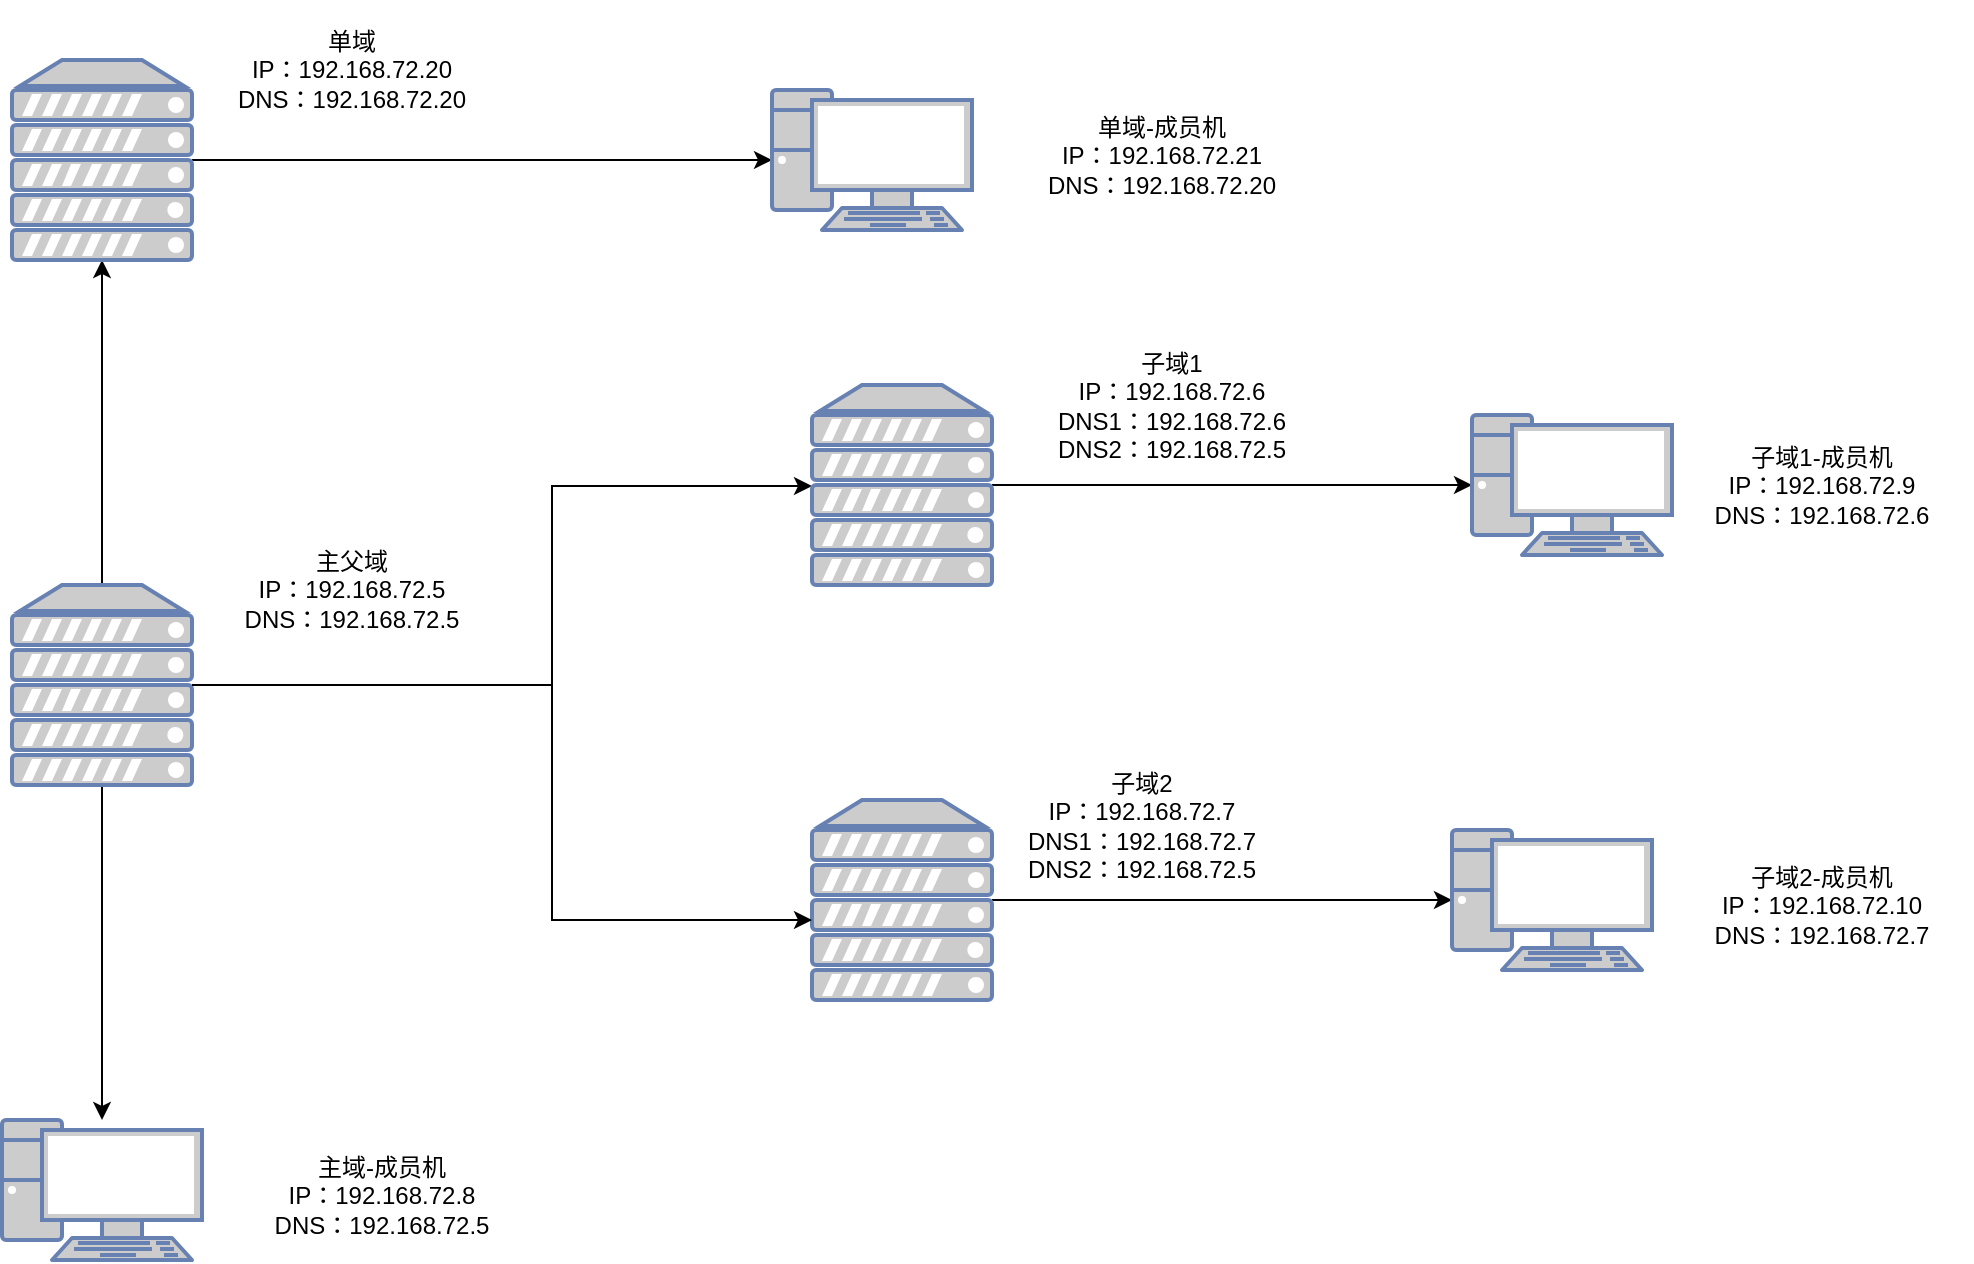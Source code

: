 <mxfile version="22.1.18" type="github">
  <diagram name="第 1 页" id="B0W3JR8AoADUTEzf3Xl4">
    <mxGraphModel dx="2074" dy="1132" grid="1" gridSize="10" guides="1" tooltips="1" connect="1" arrows="1" fold="1" page="1" pageScale="1" pageWidth="1600" pageHeight="900" math="0" shadow="0">
      <root>
        <mxCell id="0" />
        <mxCell id="1" parent="0" />
        <mxCell id="iWsHoCOtUD4oy4cMPRVb-10" style="edgeStyle=orthogonalEdgeStyle;rounded=0;orthogonalLoop=1;jettySize=auto;html=1;" edge="1" parent="1" source="iWsHoCOtUD4oy4cMPRVb-1" target="iWsHoCOtUD4oy4cMPRVb-7">
          <mxGeometry relative="1" as="geometry" />
        </mxCell>
        <mxCell id="iWsHoCOtUD4oy4cMPRVb-14" style="edgeStyle=orthogonalEdgeStyle;rounded=0;orthogonalLoop=1;jettySize=auto;html=1;" edge="1" parent="1" source="iWsHoCOtUD4oy4cMPRVb-1" target="iWsHoCOtUD4oy4cMPRVb-4">
          <mxGeometry relative="1" as="geometry" />
        </mxCell>
        <mxCell id="iWsHoCOtUD4oy4cMPRVb-38" style="edgeStyle=orthogonalEdgeStyle;rounded=0;orthogonalLoop=1;jettySize=auto;html=1;" edge="1" parent="1" source="iWsHoCOtUD4oy4cMPRVb-1" target="iWsHoCOtUD4oy4cMPRVb-2">
          <mxGeometry relative="1" as="geometry">
            <Array as="points">
              <mxPoint x="695" y="453" />
              <mxPoint x="695" y="353" />
            </Array>
          </mxGeometry>
        </mxCell>
        <mxCell id="iWsHoCOtUD4oy4cMPRVb-1" value="" style="fontColor=#0066CC;verticalAlign=top;verticalLabelPosition=bottom;labelPosition=center;align=center;html=1;outlineConnect=0;fillColor=#CCCCCC;strokeColor=#6881B3;gradientColor=none;gradientDirection=north;strokeWidth=2;shape=mxgraph.networks.server;" vertex="1" parent="1">
          <mxGeometry x="425" y="402.5" width="90" height="100" as="geometry" />
        </mxCell>
        <mxCell id="iWsHoCOtUD4oy4cMPRVb-36" style="edgeStyle=orthogonalEdgeStyle;rounded=0;orthogonalLoop=1;jettySize=auto;html=1;" edge="1" parent="1" source="iWsHoCOtUD4oy4cMPRVb-2" target="iWsHoCOtUD4oy4cMPRVb-5">
          <mxGeometry relative="1" as="geometry" />
        </mxCell>
        <mxCell id="iWsHoCOtUD4oy4cMPRVb-2" value="" style="fontColor=#0066CC;verticalAlign=top;verticalLabelPosition=bottom;labelPosition=center;align=center;html=1;outlineConnect=0;fillColor=#CCCCCC;strokeColor=#6881B3;gradientColor=none;gradientDirection=north;strokeWidth=2;shape=mxgraph.networks.server;" vertex="1" parent="1">
          <mxGeometry x="825" y="302.5" width="90" height="100" as="geometry" />
        </mxCell>
        <mxCell id="iWsHoCOtUD4oy4cMPRVb-34" style="edgeStyle=orthogonalEdgeStyle;rounded=0;orthogonalLoop=1;jettySize=auto;html=1;" edge="1" parent="1" source="iWsHoCOtUD4oy4cMPRVb-3" target="iWsHoCOtUD4oy4cMPRVb-6">
          <mxGeometry relative="1" as="geometry" />
        </mxCell>
        <mxCell id="iWsHoCOtUD4oy4cMPRVb-3" value="" style="fontColor=#0066CC;verticalAlign=top;verticalLabelPosition=bottom;labelPosition=center;align=center;html=1;outlineConnect=0;fillColor=#CCCCCC;strokeColor=#6881B3;gradientColor=none;gradientDirection=north;strokeWidth=2;shape=mxgraph.networks.server;" vertex="1" parent="1">
          <mxGeometry x="825" y="510" width="90" height="100" as="geometry" />
        </mxCell>
        <mxCell id="iWsHoCOtUD4oy4cMPRVb-31" style="edgeStyle=orthogonalEdgeStyle;rounded=0;orthogonalLoop=1;jettySize=auto;html=1;" edge="1" parent="1" source="iWsHoCOtUD4oy4cMPRVb-4" target="iWsHoCOtUD4oy4cMPRVb-8">
          <mxGeometry relative="1" as="geometry" />
        </mxCell>
        <mxCell id="iWsHoCOtUD4oy4cMPRVb-4" value="" style="fontColor=#0066CC;verticalAlign=top;verticalLabelPosition=bottom;labelPosition=center;align=center;html=1;outlineConnect=0;fillColor=#CCCCCC;strokeColor=#6881B3;gradientColor=none;gradientDirection=north;strokeWidth=2;shape=mxgraph.networks.server;" vertex="1" parent="1">
          <mxGeometry x="425" y="140" width="90" height="100" as="geometry" />
        </mxCell>
        <mxCell id="iWsHoCOtUD4oy4cMPRVb-5" value="" style="fontColor=#0066CC;verticalAlign=top;verticalLabelPosition=bottom;labelPosition=center;align=center;html=1;outlineConnect=0;fillColor=#CCCCCC;strokeColor=#6881B3;gradientColor=none;gradientDirection=north;strokeWidth=2;shape=mxgraph.networks.pc;" vertex="1" parent="1">
          <mxGeometry x="1155" y="317.5" width="100" height="70" as="geometry" />
        </mxCell>
        <mxCell id="iWsHoCOtUD4oy4cMPRVb-6" value="" style="fontColor=#0066CC;verticalAlign=top;verticalLabelPosition=bottom;labelPosition=center;align=center;html=1;outlineConnect=0;fillColor=#CCCCCC;strokeColor=#6881B3;gradientColor=none;gradientDirection=north;strokeWidth=2;shape=mxgraph.networks.pc;" vertex="1" parent="1">
          <mxGeometry x="1145" y="525" width="100" height="70" as="geometry" />
        </mxCell>
        <mxCell id="iWsHoCOtUD4oy4cMPRVb-7" value="" style="fontColor=#0066CC;verticalAlign=top;verticalLabelPosition=bottom;labelPosition=center;align=center;html=1;outlineConnect=0;fillColor=#CCCCCC;strokeColor=#6881B3;gradientColor=none;gradientDirection=north;strokeWidth=2;shape=mxgraph.networks.pc;" vertex="1" parent="1">
          <mxGeometry x="420" y="670" width="100" height="70" as="geometry" />
        </mxCell>
        <mxCell id="iWsHoCOtUD4oy4cMPRVb-8" value="" style="fontColor=#0066CC;verticalAlign=top;verticalLabelPosition=bottom;labelPosition=center;align=center;html=1;outlineConnect=0;fillColor=#CCCCCC;strokeColor=#6881B3;gradientColor=none;gradientDirection=north;strokeWidth=2;shape=mxgraph.networks.pc;" vertex="1" parent="1">
          <mxGeometry x="805" y="155" width="100" height="70" as="geometry" />
        </mxCell>
        <mxCell id="iWsHoCOtUD4oy4cMPRVb-11" style="edgeStyle=orthogonalEdgeStyle;rounded=0;orthogonalLoop=1;jettySize=auto;html=1;exitX=1;exitY=0.5;exitDx=0;exitDy=0;exitPerimeter=0;" edge="1" parent="1" source="iWsHoCOtUD4oy4cMPRVb-1" target="iWsHoCOtUD4oy4cMPRVb-3">
          <mxGeometry relative="1" as="geometry">
            <mxPoint x="475" y="502.5" as="sourcePoint" />
            <mxPoint x="955" y="417.5" as="targetPoint" />
            <Array as="points">
              <mxPoint x="695" y="453" />
              <mxPoint x="695" y="570" />
            </Array>
          </mxGeometry>
        </mxCell>
        <mxCell id="iWsHoCOtUD4oy4cMPRVb-16" value="主父域&lt;br&gt;IP：192.168.72.5&lt;br&gt;DNS：192.168.72.5" style="text;strokeColor=none;align=center;fillColor=none;html=1;verticalAlign=middle;whiteSpace=wrap;rounded=0;" vertex="1" parent="1">
          <mxGeometry x="520" y="370" width="150" height="70" as="geometry" />
        </mxCell>
        <mxCell id="iWsHoCOtUD4oy4cMPRVb-17" value="子域1&lt;br&gt;IP：192.168.72.6&lt;br&gt;DNS1：192.168.72.6&lt;br&gt;DNS2：192.168.72.5" style="text;strokeColor=none;align=center;fillColor=none;html=1;verticalAlign=middle;whiteSpace=wrap;rounded=0;" vertex="1" parent="1">
          <mxGeometry x="935" y="280" width="140" height="65" as="geometry" />
        </mxCell>
        <mxCell id="iWsHoCOtUD4oy4cMPRVb-24" value="单域-成员机&lt;br&gt;IP：192.168.72.21&lt;br&gt;DNS：192.168.72.20" style="text;strokeColor=none;align=center;fillColor=none;html=1;verticalAlign=middle;whiteSpace=wrap;rounded=0;" vertex="1" parent="1">
          <mxGeometry x="925" y="155" width="150" height="65" as="geometry" />
        </mxCell>
        <mxCell id="iWsHoCOtUD4oy4cMPRVb-25" value="子域2&lt;br&gt;IP：192.168.72.7&lt;br&gt;DNS1：192.168.72.7&lt;br&gt;DNS2：192.168.72.5" style="text;strokeColor=none;align=center;fillColor=none;html=1;verticalAlign=middle;whiteSpace=wrap;rounded=0;" vertex="1" parent="1">
          <mxGeometry x="925" y="490" width="130" height="65" as="geometry" />
        </mxCell>
        <mxCell id="iWsHoCOtUD4oy4cMPRVb-26" value="单域&lt;br&gt;IP：192.168.72.20&lt;br&gt;DNS：192.168.72.20" style="text;strokeColor=none;align=center;fillColor=none;html=1;verticalAlign=middle;whiteSpace=wrap;rounded=0;" vertex="1" parent="1">
          <mxGeometry x="520" y="110" width="150" height="70" as="geometry" />
        </mxCell>
        <mxCell id="iWsHoCOtUD4oy4cMPRVb-27" value="子域2-成员机&lt;br&gt;IP：192.168.72.10&lt;br&gt;DNS：192.168.72.7" style="text;strokeColor=none;align=center;fillColor=none;html=1;verticalAlign=middle;whiteSpace=wrap;rounded=0;" vertex="1" parent="1">
          <mxGeometry x="1255" y="530" width="150" height="65" as="geometry" />
        </mxCell>
        <mxCell id="iWsHoCOtUD4oy4cMPRVb-29" value="子域1-成员机&lt;br&gt;IP：192.168.72.9&lt;br&gt;DNS：192.168.72.6" style="text;strokeColor=none;align=center;fillColor=none;html=1;verticalAlign=middle;whiteSpace=wrap;rounded=0;" vertex="1" parent="1">
          <mxGeometry x="1255" y="320" width="150" height="65" as="geometry" />
        </mxCell>
        <mxCell id="iWsHoCOtUD4oy4cMPRVb-30" value="主域-成员机&lt;br&gt;IP：192.168.72.8&lt;br&gt;DNS：192.168.72.5" style="text;strokeColor=none;align=center;fillColor=none;html=1;verticalAlign=middle;whiteSpace=wrap;rounded=0;" vertex="1" parent="1">
          <mxGeometry x="535" y="675" width="150" height="65" as="geometry" />
        </mxCell>
      </root>
    </mxGraphModel>
  </diagram>
</mxfile>
